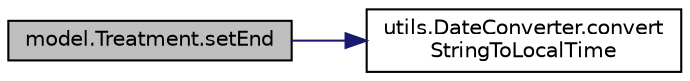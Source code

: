 digraph "model.Treatment.setEnd"
{
 // LATEX_PDF_SIZE
  edge [fontname="Helvetica",fontsize="10",labelfontname="Helvetica",labelfontsize="10"];
  node [fontname="Helvetica",fontsize="10",shape=record];
  rankdir="LR";
  Node1 [label="model.Treatment.setEnd",height=0.2,width=0.4,color="black", fillcolor="grey75", style="filled", fontcolor="black",tooltip=" "];
  Node1 -> Node2 [color="midnightblue",fontsize="10",style="solid",fontname="Helvetica"];
  Node2 [label="utils.DateConverter.convert\lStringToLocalTime",height=0.2,width=0.4,color="black", fillcolor="white", style="filled",URL="$classutils_1_1_date_converter.html#ab41561bd0869c95c0d4046ba2dee7ab2",tooltip=" "];
}
